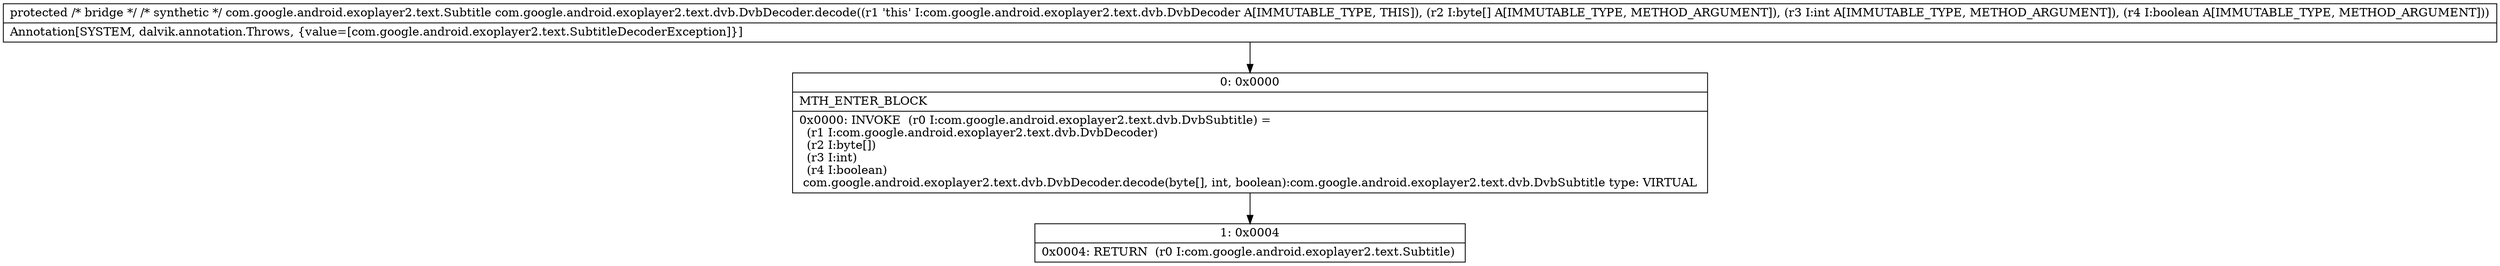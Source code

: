 digraph "CFG forcom.google.android.exoplayer2.text.dvb.DvbDecoder.decode([BIZ)Lcom\/google\/android\/exoplayer2\/text\/Subtitle;" {
Node_0 [shape=record,label="{0\:\ 0x0000|MTH_ENTER_BLOCK\l|0x0000: INVOKE  (r0 I:com.google.android.exoplayer2.text.dvb.DvbSubtitle) = \l  (r1 I:com.google.android.exoplayer2.text.dvb.DvbDecoder)\l  (r2 I:byte[])\l  (r3 I:int)\l  (r4 I:boolean)\l com.google.android.exoplayer2.text.dvb.DvbDecoder.decode(byte[], int, boolean):com.google.android.exoplayer2.text.dvb.DvbSubtitle type: VIRTUAL \l}"];
Node_1 [shape=record,label="{1\:\ 0x0004|0x0004: RETURN  (r0 I:com.google.android.exoplayer2.text.Subtitle) \l}"];
MethodNode[shape=record,label="{protected \/* bridge *\/ \/* synthetic *\/ com.google.android.exoplayer2.text.Subtitle com.google.android.exoplayer2.text.dvb.DvbDecoder.decode((r1 'this' I:com.google.android.exoplayer2.text.dvb.DvbDecoder A[IMMUTABLE_TYPE, THIS]), (r2 I:byte[] A[IMMUTABLE_TYPE, METHOD_ARGUMENT]), (r3 I:int A[IMMUTABLE_TYPE, METHOD_ARGUMENT]), (r4 I:boolean A[IMMUTABLE_TYPE, METHOD_ARGUMENT]))  | Annotation[SYSTEM, dalvik.annotation.Throws, \{value=[com.google.android.exoplayer2.text.SubtitleDecoderException]\}]\l}"];
MethodNode -> Node_0;
Node_0 -> Node_1;
}

